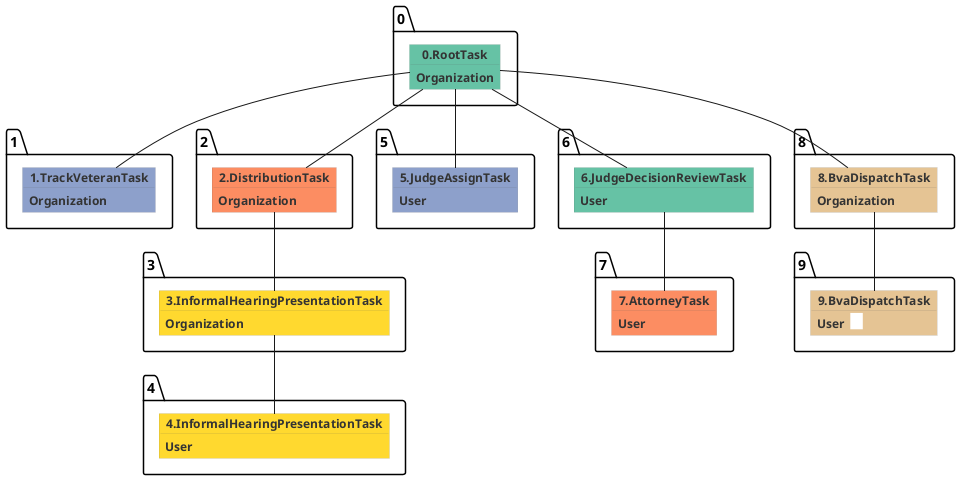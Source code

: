 @startuml
skinparam {
  ObjectBorderColor #555
  ObjectBorderThickness 0
  ObjectFontStyle bold
  ObjectFontSize 14
  ObjectAttributeFontColor #333
  ObjectAttributeFontSize 12
}
  object 0.RootTask #66c2a5 {
Organization
}
  object 1.TrackVeteranTask #8da0cb {
Organization
}
  object 2.DistributionTask #fc8d62 {
Organization
}
  object 3.InformalHearingPresentationTask #ffd92f {
Organization
}
  object 4.InformalHearingPresentationTask #ffd92f {
User
}
  object 5.JudgeAssignTask #8da0cb {
User
}
  object 6.JudgeDecisionReviewTask #66c2a5 {
User
}
  object 7.AttorneyTask #fc8d62 {
User
}
  object 8.BvaDispatchTask #e5c494 {
Organization
}
  object 9.BvaDispatchTask #e5c494 {
User  <back:white>    </back>
}
0.RootTask -- 1.TrackVeteranTask
0.RootTask -- 2.DistributionTask
2.DistributionTask -- 3.InformalHearingPresentationTask
3.InformalHearingPresentationTask -- 4.InformalHearingPresentationTask
0.RootTask -- 5.JudgeAssignTask
0.RootTask -- 6.JudgeDecisionReviewTask
6.JudgeDecisionReviewTask -- 7.AttorneyTask
0.RootTask -- 8.BvaDispatchTask
8.BvaDispatchTask -- 9.BvaDispatchTask
@enduml

